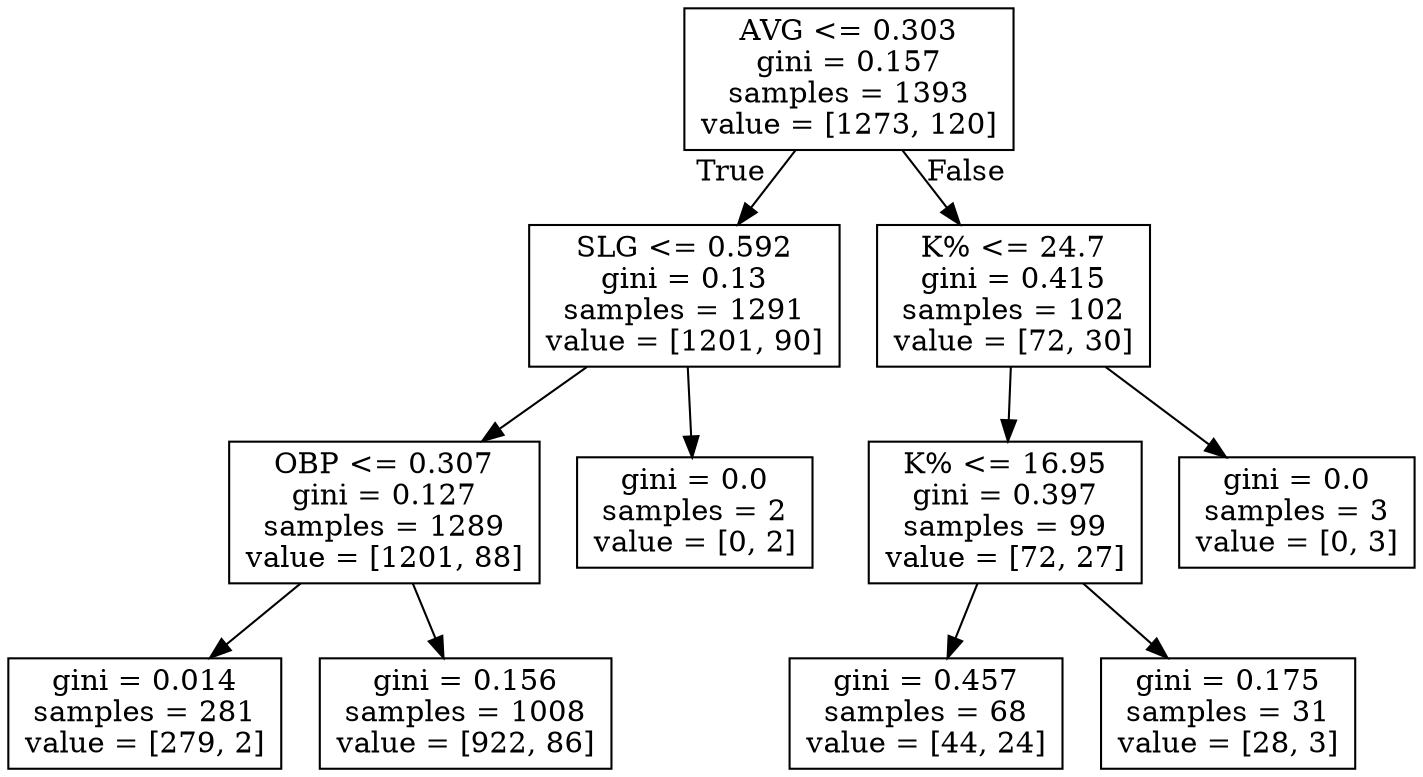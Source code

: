 digraph Tree {
node [shape=box] ;
0 [label="AVG <= 0.303\ngini = 0.157\nsamples = 1393\nvalue = [1273, 120]"] ;
1 [label="SLG <= 0.592\ngini = 0.13\nsamples = 1291\nvalue = [1201, 90]"] ;
0 -> 1 [labeldistance=2.5, labelangle=45, headlabel="True"] ;
2 [label="OBP <= 0.307\ngini = 0.127\nsamples = 1289\nvalue = [1201, 88]"] ;
1 -> 2 ;
3 [label="gini = 0.014\nsamples = 281\nvalue = [279, 2]"] ;
2 -> 3 ;
4 [label="gini = 0.156\nsamples = 1008\nvalue = [922, 86]"] ;
2 -> 4 ;
5 [label="gini = 0.0\nsamples = 2\nvalue = [0, 2]"] ;
1 -> 5 ;
6 [label="K% <= 24.7\ngini = 0.415\nsamples = 102\nvalue = [72, 30]"] ;
0 -> 6 [labeldistance=2.5, labelangle=-45, headlabel="False"] ;
7 [label="K% <= 16.95\ngini = 0.397\nsamples = 99\nvalue = [72, 27]"] ;
6 -> 7 ;
8 [label="gini = 0.457\nsamples = 68\nvalue = [44, 24]"] ;
7 -> 8 ;
9 [label="gini = 0.175\nsamples = 31\nvalue = [28, 3]"] ;
7 -> 9 ;
10 [label="gini = 0.0\nsamples = 3\nvalue = [0, 3]"] ;
6 -> 10 ;
}